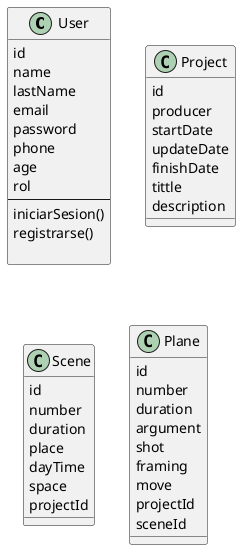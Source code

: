 @startuml StoryboarGenerator-AO

class User{
    id
    name
    lastName
    email
    password
    phone
    age
    rol
    ---
    iniciarSesion()
    registrarse()
    
}

class Project{
    id
    producer
    startDate
    updateDate
    finishDate
    tittle
    description
}
class Scene{
    id
    number
    duration
    place
    dayTime
    space
    projectId
}
class Plane{
    id
    number
    duration
    argument
    shot
    framing
    move
    projectId
    sceneId
}

@enduml